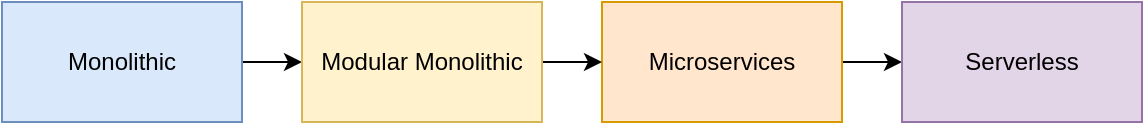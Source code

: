 <mxfile version="24.1.0" type="device">
  <diagram name="Page-1" id="eGnRSX-BdF70KafMSX82">
    <mxGraphModel dx="1084" dy="951" grid="1" gridSize="10" guides="1" tooltips="1" connect="1" arrows="1" fold="1" page="1" pageScale="1" pageWidth="850" pageHeight="1100" math="0" shadow="0">
      <root>
        <mxCell id="0" />
        <mxCell id="1" parent="0" />
        <mxCell id="aKWGnZ_UCuL-Iv-LWD_8-1" style="edgeStyle=orthogonalEdgeStyle;rounded=0;orthogonalLoop=1;jettySize=auto;html=1;entryX=0;entryY=0.5;entryDx=0;entryDy=0;" edge="1" parent="1" source="aKWGnZ_UCuL-Iv-LWD_8-2" target="aKWGnZ_UCuL-Iv-LWD_8-6">
          <mxGeometry relative="1" as="geometry" />
        </mxCell>
        <mxCell id="aKWGnZ_UCuL-Iv-LWD_8-2" value="Monolithic" style="rounded=0;whiteSpace=wrap;html=1;fillColor=#dae8fc;strokeColor=#6c8ebf;" vertex="1" parent="1">
          <mxGeometry x="250" y="340" width="120" height="60" as="geometry" />
        </mxCell>
        <mxCell id="aKWGnZ_UCuL-Iv-LWD_8-3" style="edgeStyle=orthogonalEdgeStyle;rounded=0;orthogonalLoop=1;jettySize=auto;html=1;entryX=0;entryY=0.5;entryDx=0;entryDy=0;" edge="1" parent="1" source="aKWGnZ_UCuL-Iv-LWD_8-4" target="aKWGnZ_UCuL-Iv-LWD_8-7">
          <mxGeometry relative="1" as="geometry" />
        </mxCell>
        <mxCell id="aKWGnZ_UCuL-Iv-LWD_8-4" value="Microservices" style="rounded=0;whiteSpace=wrap;html=1;fillColor=#ffe6cc;strokeColor=#d79b00;" vertex="1" parent="1">
          <mxGeometry x="550" y="340" width="120" height="60" as="geometry" />
        </mxCell>
        <mxCell id="aKWGnZ_UCuL-Iv-LWD_8-5" style="edgeStyle=orthogonalEdgeStyle;rounded=0;orthogonalLoop=1;jettySize=auto;html=1;entryX=0;entryY=0.5;entryDx=0;entryDy=0;" edge="1" parent="1" source="aKWGnZ_UCuL-Iv-LWD_8-6" target="aKWGnZ_UCuL-Iv-LWD_8-4">
          <mxGeometry relative="1" as="geometry" />
        </mxCell>
        <mxCell id="aKWGnZ_UCuL-Iv-LWD_8-6" value="Modular Monolithic" style="rounded=0;whiteSpace=wrap;html=1;fillColor=#fff2cc;strokeColor=#d6b656;" vertex="1" parent="1">
          <mxGeometry x="400" y="340" width="120" height="60" as="geometry" />
        </mxCell>
        <mxCell id="aKWGnZ_UCuL-Iv-LWD_8-7" value="Serverless" style="rounded=0;whiteSpace=wrap;html=1;fillColor=#e1d5e7;strokeColor=#9673a6;" vertex="1" parent="1">
          <mxGeometry x="700" y="340" width="120" height="60" as="geometry" />
        </mxCell>
      </root>
    </mxGraphModel>
  </diagram>
</mxfile>
